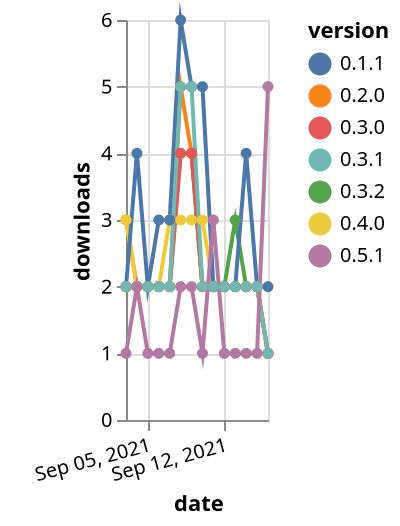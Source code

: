 {"$schema": "https://vega.github.io/schema/vega-lite/v5.json", "description": "A simple bar chart with embedded data.", "data": {"values": [{"date": "2021-09-03", "total": 4718, "delta": 3, "version": "0.2.0"}, {"date": "2021-09-04", "total": 4720, "delta": 2, "version": "0.2.0"}, {"date": "2021-09-05", "total": 4722, "delta": 2, "version": "0.2.0"}, {"date": "2021-09-06", "total": 4724, "delta": 2, "version": "0.2.0"}, {"date": "2021-09-07", "total": 4726, "delta": 2, "version": "0.2.0"}, {"date": "2021-09-08", "total": 4731, "delta": 5, "version": "0.2.0"}, {"date": "2021-09-09", "total": 4735, "delta": 4, "version": "0.2.0"}, {"date": "2021-09-10", "total": 4737, "delta": 2, "version": "0.2.0"}, {"date": "2021-09-11", "total": 4739, "delta": 2, "version": "0.2.0"}, {"date": "2021-09-12", "total": 4741, "delta": 2, "version": "0.2.0"}, {"date": "2021-09-13", "total": 4743, "delta": 2, "version": "0.2.0"}, {"date": "2021-09-14", "total": 4745, "delta": 2, "version": "0.2.0"}, {"date": "2021-09-15", "total": 4747, "delta": 2, "version": "0.2.0"}, {"date": "2021-09-16", "total": 4748, "delta": 1, "version": "0.2.0"}, {"date": "2021-09-03", "total": 4562, "delta": 3, "version": "0.4.0"}, {"date": "2021-09-04", "total": 4564, "delta": 2, "version": "0.4.0"}, {"date": "2021-09-05", "total": 4566, "delta": 2, "version": "0.4.0"}, {"date": "2021-09-06", "total": 4568, "delta": 2, "version": "0.4.0"}, {"date": "2021-09-07", "total": 4571, "delta": 3, "version": "0.4.0"}, {"date": "2021-09-08", "total": 4574, "delta": 3, "version": "0.4.0"}, {"date": "2021-09-09", "total": 4577, "delta": 3, "version": "0.4.0"}, {"date": "2021-09-10", "total": 4580, "delta": 3, "version": "0.4.0"}, {"date": "2021-09-11", "total": 4582, "delta": 2, "version": "0.4.0"}, {"date": "2021-09-12", "total": 4584, "delta": 2, "version": "0.4.0"}, {"date": "2021-09-13", "total": 4586, "delta": 2, "version": "0.4.0"}, {"date": "2021-09-14", "total": 4588, "delta": 2, "version": "0.4.0"}, {"date": "2021-09-15", "total": 4590, "delta": 2, "version": "0.4.0"}, {"date": "2021-09-16", "total": 4591, "delta": 1, "version": "0.4.0"}, {"date": "2021-09-03", "total": 6180, "delta": 2, "version": "0.3.2"}, {"date": "2021-09-04", "total": 6182, "delta": 2, "version": "0.3.2"}, {"date": "2021-09-05", "total": 6184, "delta": 2, "version": "0.3.2"}, {"date": "2021-09-06", "total": 6186, "delta": 2, "version": "0.3.2"}, {"date": "2021-09-07", "total": 6188, "delta": 2, "version": "0.3.2"}, {"date": "2021-09-08", "total": 6192, "delta": 4, "version": "0.3.2"}, {"date": "2021-09-09", "total": 6196, "delta": 4, "version": "0.3.2"}, {"date": "2021-09-10", "total": 6198, "delta": 2, "version": "0.3.2"}, {"date": "2021-09-11", "total": 6200, "delta": 2, "version": "0.3.2"}, {"date": "2021-09-12", "total": 6202, "delta": 2, "version": "0.3.2"}, {"date": "2021-09-13", "total": 6205, "delta": 3, "version": "0.3.2"}, {"date": "2021-09-14", "total": 6207, "delta": 2, "version": "0.3.2"}, {"date": "2021-09-15", "total": 6209, "delta": 2, "version": "0.3.2"}, {"date": "2021-09-16", "total": 6210, "delta": 1, "version": "0.3.2"}, {"date": "2021-09-03", "total": 3030, "delta": 2, "version": "0.1.1"}, {"date": "2021-09-04", "total": 3034, "delta": 4, "version": "0.1.1"}, {"date": "2021-09-05", "total": 3036, "delta": 2, "version": "0.1.1"}, {"date": "2021-09-06", "total": 3039, "delta": 3, "version": "0.1.1"}, {"date": "2021-09-07", "total": 3042, "delta": 3, "version": "0.1.1"}, {"date": "2021-09-08", "total": 3048, "delta": 6, "version": "0.1.1"}, {"date": "2021-09-09", "total": 3053, "delta": 5, "version": "0.1.1"}, {"date": "2021-09-10", "total": 3058, "delta": 5, "version": "0.1.1"}, {"date": "2021-09-11", "total": 3060, "delta": 2, "version": "0.1.1"}, {"date": "2021-09-12", "total": 3062, "delta": 2, "version": "0.1.1"}, {"date": "2021-09-13", "total": 3064, "delta": 2, "version": "0.1.1"}, {"date": "2021-09-14", "total": 3068, "delta": 4, "version": "0.1.1"}, {"date": "2021-09-15", "total": 3070, "delta": 2, "version": "0.1.1"}, {"date": "2021-09-16", "total": 3072, "delta": 2, "version": "0.1.1"}, {"date": "2021-09-03", "total": 2847, "delta": 2, "version": "0.3.0"}, {"date": "2021-09-04", "total": 2849, "delta": 2, "version": "0.3.0"}, {"date": "2021-09-05", "total": 2851, "delta": 2, "version": "0.3.0"}, {"date": "2021-09-06", "total": 2853, "delta": 2, "version": "0.3.0"}, {"date": "2021-09-07", "total": 2855, "delta": 2, "version": "0.3.0"}, {"date": "2021-09-08", "total": 2859, "delta": 4, "version": "0.3.0"}, {"date": "2021-09-09", "total": 2863, "delta": 4, "version": "0.3.0"}, {"date": "2021-09-10", "total": 2865, "delta": 2, "version": "0.3.0"}, {"date": "2021-09-11", "total": 2867, "delta": 2, "version": "0.3.0"}, {"date": "2021-09-12", "total": 2869, "delta": 2, "version": "0.3.0"}, {"date": "2021-09-13", "total": 2871, "delta": 2, "version": "0.3.0"}, {"date": "2021-09-14", "total": 2873, "delta": 2, "version": "0.3.0"}, {"date": "2021-09-15", "total": 2875, "delta": 2, "version": "0.3.0"}, {"date": "2021-09-16", "total": 2876, "delta": 1, "version": "0.3.0"}, {"date": "2021-09-03", "total": 3918, "delta": 2, "version": "0.3.1"}, {"date": "2021-09-04", "total": 3920, "delta": 2, "version": "0.3.1"}, {"date": "2021-09-05", "total": 3922, "delta": 2, "version": "0.3.1"}, {"date": "2021-09-06", "total": 3924, "delta": 2, "version": "0.3.1"}, {"date": "2021-09-07", "total": 3926, "delta": 2, "version": "0.3.1"}, {"date": "2021-09-08", "total": 3931, "delta": 5, "version": "0.3.1"}, {"date": "2021-09-09", "total": 3936, "delta": 5, "version": "0.3.1"}, {"date": "2021-09-10", "total": 3938, "delta": 2, "version": "0.3.1"}, {"date": "2021-09-11", "total": 3940, "delta": 2, "version": "0.3.1"}, {"date": "2021-09-12", "total": 3942, "delta": 2, "version": "0.3.1"}, {"date": "2021-09-13", "total": 3944, "delta": 2, "version": "0.3.1"}, {"date": "2021-09-14", "total": 3946, "delta": 2, "version": "0.3.1"}, {"date": "2021-09-15", "total": 3948, "delta": 2, "version": "0.3.1"}, {"date": "2021-09-16", "total": 3949, "delta": 1, "version": "0.3.1"}, {"date": "2021-09-03", "total": 503, "delta": 1, "version": "0.5.1"}, {"date": "2021-09-04", "total": 505, "delta": 2, "version": "0.5.1"}, {"date": "2021-09-05", "total": 506, "delta": 1, "version": "0.5.1"}, {"date": "2021-09-06", "total": 507, "delta": 1, "version": "0.5.1"}, {"date": "2021-09-07", "total": 508, "delta": 1, "version": "0.5.1"}, {"date": "2021-09-08", "total": 510, "delta": 2, "version": "0.5.1"}, {"date": "2021-09-09", "total": 512, "delta": 2, "version": "0.5.1"}, {"date": "2021-09-10", "total": 513, "delta": 1, "version": "0.5.1"}, {"date": "2021-09-11", "total": 516, "delta": 3, "version": "0.5.1"}, {"date": "2021-09-12", "total": 517, "delta": 1, "version": "0.5.1"}, {"date": "2021-09-13", "total": 518, "delta": 1, "version": "0.5.1"}, {"date": "2021-09-14", "total": 519, "delta": 1, "version": "0.5.1"}, {"date": "2021-09-15", "total": 520, "delta": 1, "version": "0.5.1"}, {"date": "2021-09-16", "total": 525, "delta": 5, "version": "0.5.1"}]}, "width": "container", "mark": {"type": "line", "point": {"filled": true}}, "encoding": {"x": {"field": "date", "type": "temporal", "timeUnit": "yearmonthdate", "title": "date", "axis": {"labelAngle": -15}}, "y": {"field": "delta", "type": "quantitative", "title": "downloads"}, "color": {"field": "version", "type": "nominal"}, "tooltip": {"field": "delta"}}}